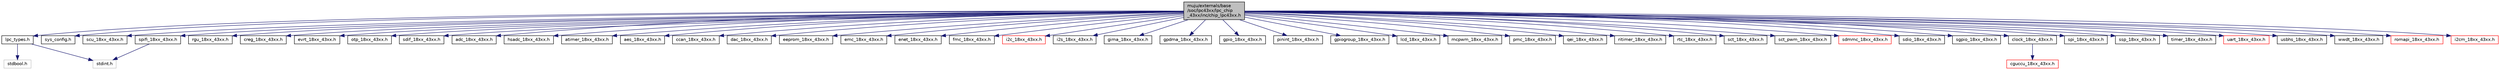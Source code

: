 digraph "muju/externals/base/soc/lpc43xx/lpc_chip_43xx/inc/chip_lpc43xx.h"
{
  edge [fontname="Helvetica",fontsize="10",labelfontname="Helvetica",labelfontsize="10"];
  node [fontname="Helvetica",fontsize="10",shape=record];
  Node0 [label="muju/externals/base\l/soc/lpc43xx/lpc_chip\l_43xx/inc/chip_lpc43xx.h",height=0.2,width=0.4,color="black", fillcolor="grey75", style="filled", fontcolor="black"];
  Node0 -> Node1 [color="midnightblue",fontsize="10",style="solid",fontname="Helvetica"];
  Node1 [label="lpc_types.h",height=0.2,width=0.4,color="black", fillcolor="white", style="filled",URL="$lpc__types_8h.html"];
  Node1 -> Node2 [color="midnightblue",fontsize="10",style="solid",fontname="Helvetica"];
  Node2 [label="stdint.h",height=0.2,width=0.4,color="grey75", fillcolor="white", style="filled"];
  Node1 -> Node3 [color="midnightblue",fontsize="10",style="solid",fontname="Helvetica"];
  Node3 [label="stdbool.h",height=0.2,width=0.4,color="grey75", fillcolor="white", style="filled"];
  Node0 -> Node4 [color="midnightblue",fontsize="10",style="solid",fontname="Helvetica"];
  Node4 [label="sys_config.h",height=0.2,width=0.4,color="black", fillcolor="white", style="filled",URL="$sys__config_8h.html"];
  Node0 -> Node5 [color="midnightblue",fontsize="10",style="solid",fontname="Helvetica"];
  Node5 [label="scu_18xx_43xx.h",height=0.2,width=0.4,color="black", fillcolor="white", style="filled",URL="$scu__18xx__43xx_8h.html"];
  Node0 -> Node6 [color="midnightblue",fontsize="10",style="solid",fontname="Helvetica"];
  Node6 [label="clock_18xx_43xx.h",height=0.2,width=0.4,color="black", fillcolor="white", style="filled",URL="$clock__18xx__43xx_8h.html"];
  Node6 -> Node7 [color="midnightblue",fontsize="10",style="solid",fontname="Helvetica"];
  Node7 [label="cguccu_18xx_43xx.h",height=0.2,width=0.4,color="red", fillcolor="white", style="filled",URL="$cguccu__18xx__43xx_8h.html"];
  Node0 -> Node9 [color="midnightblue",fontsize="10",style="solid",fontname="Helvetica"];
  Node9 [label="rgu_18xx_43xx.h",height=0.2,width=0.4,color="black", fillcolor="white", style="filled",URL="$rgu__18xx__43xx_8h.html"];
  Node0 -> Node10 [color="midnightblue",fontsize="10",style="solid",fontname="Helvetica"];
  Node10 [label="creg_18xx_43xx.h",height=0.2,width=0.4,color="black", fillcolor="white", style="filled",URL="$creg__18xx__43xx_8h.html"];
  Node0 -> Node11 [color="midnightblue",fontsize="10",style="solid",fontname="Helvetica"];
  Node11 [label="evrt_18xx_43xx.h",height=0.2,width=0.4,color="black", fillcolor="white", style="filled",URL="$evrt__18xx__43xx_8h.html"];
  Node0 -> Node12 [color="midnightblue",fontsize="10",style="solid",fontname="Helvetica"];
  Node12 [label="otp_18xx_43xx.h",height=0.2,width=0.4,color="black", fillcolor="white", style="filled",URL="$otp__18xx__43xx_8h.html"];
  Node0 -> Node13 [color="midnightblue",fontsize="10",style="solid",fontname="Helvetica"];
  Node13 [label="sdif_18xx_43xx.h",height=0.2,width=0.4,color="black", fillcolor="white", style="filled",URL="$sdif__18xx__43xx_8h.html"];
  Node0 -> Node14 [color="midnightblue",fontsize="10",style="solid",fontname="Helvetica"];
  Node14 [label="adc_18xx_43xx.h",height=0.2,width=0.4,color="black", fillcolor="white", style="filled",URL="$adc__18xx__43xx_8h.html"];
  Node0 -> Node15 [color="midnightblue",fontsize="10",style="solid",fontname="Helvetica"];
  Node15 [label="hsadc_18xx_43xx.h",height=0.2,width=0.4,color="black", fillcolor="white", style="filled",URL="$hsadc__18xx__43xx_8h.html"];
  Node0 -> Node16 [color="midnightblue",fontsize="10",style="solid",fontname="Helvetica"];
  Node16 [label="atimer_18xx_43xx.h",height=0.2,width=0.4,color="black", fillcolor="white", style="filled",URL="$atimer__18xx__43xx_8h.html"];
  Node0 -> Node17 [color="midnightblue",fontsize="10",style="solid",fontname="Helvetica"];
  Node17 [label="aes_18xx_43xx.h",height=0.2,width=0.4,color="black", fillcolor="white", style="filled",URL="$aes__18xx__43xx_8h.html"];
  Node0 -> Node18 [color="midnightblue",fontsize="10",style="solid",fontname="Helvetica"];
  Node18 [label="ccan_18xx_43xx.h",height=0.2,width=0.4,color="black", fillcolor="white", style="filled",URL="$ccan__18xx__43xx_8h.html"];
  Node0 -> Node19 [color="midnightblue",fontsize="10",style="solid",fontname="Helvetica"];
  Node19 [label="dac_18xx_43xx.h",height=0.2,width=0.4,color="black", fillcolor="white", style="filled",URL="$dac__18xx__43xx_8h.html"];
  Node0 -> Node20 [color="midnightblue",fontsize="10",style="solid",fontname="Helvetica"];
  Node20 [label="eeprom_18xx_43xx.h",height=0.2,width=0.4,color="black", fillcolor="white", style="filled",URL="$eeprom__18xx__43xx_8h.html"];
  Node0 -> Node21 [color="midnightblue",fontsize="10",style="solid",fontname="Helvetica"];
  Node21 [label="emc_18xx_43xx.h",height=0.2,width=0.4,color="black", fillcolor="white", style="filled",URL="$emc__18xx__43xx_8h.html"];
  Node0 -> Node22 [color="midnightblue",fontsize="10",style="solid",fontname="Helvetica"];
  Node22 [label="enet_18xx_43xx.h",height=0.2,width=0.4,color="black", fillcolor="white", style="filled",URL="$enet__18xx__43xx_8h.html"];
  Node0 -> Node23 [color="midnightblue",fontsize="10",style="solid",fontname="Helvetica"];
  Node23 [label="fmc_18xx_43xx.h",height=0.2,width=0.4,color="black", fillcolor="white", style="filled",URL="$fmc__18xx__43xx_8h.html"];
  Node0 -> Node24 [color="midnightblue",fontsize="10",style="solid",fontname="Helvetica"];
  Node24 [label="i2c_18xx_43xx.h",height=0.2,width=0.4,color="red", fillcolor="white", style="filled",URL="$i2c__18xx__43xx_8h.html"];
  Node0 -> Node26 [color="midnightblue",fontsize="10",style="solid",fontname="Helvetica"];
  Node26 [label="i2s_18xx_43xx.h",height=0.2,width=0.4,color="black", fillcolor="white", style="filled",URL="$i2s__18xx__43xx_8h.html"];
  Node0 -> Node27 [color="midnightblue",fontsize="10",style="solid",fontname="Helvetica"];
  Node27 [label="gima_18xx_43xx.h",height=0.2,width=0.4,color="black", fillcolor="white", style="filled",URL="$gima__18xx__43xx_8h.html"];
  Node0 -> Node28 [color="midnightblue",fontsize="10",style="solid",fontname="Helvetica"];
  Node28 [label="gpdma_18xx_43xx.h",height=0.2,width=0.4,color="black", fillcolor="white", style="filled",URL="$gpdma__18xx__43xx_8h.html"];
  Node0 -> Node29 [color="midnightblue",fontsize="10",style="solid",fontname="Helvetica"];
  Node29 [label="gpio_18xx_43xx.h",height=0.2,width=0.4,color="black", fillcolor="white", style="filled",URL="$gpio__18xx__43xx_8h.html"];
  Node0 -> Node30 [color="midnightblue",fontsize="10",style="solid",fontname="Helvetica"];
  Node30 [label="pinint_18xx_43xx.h",height=0.2,width=0.4,color="black", fillcolor="white", style="filled",URL="$pinint__18xx__43xx_8h.html"];
  Node0 -> Node31 [color="midnightblue",fontsize="10",style="solid",fontname="Helvetica"];
  Node31 [label="gpiogroup_18xx_43xx.h",height=0.2,width=0.4,color="black", fillcolor="white", style="filled",URL="$gpiogroup__18xx__43xx_8h.html"];
  Node0 -> Node32 [color="midnightblue",fontsize="10",style="solid",fontname="Helvetica"];
  Node32 [label="lcd_18xx_43xx.h",height=0.2,width=0.4,color="black", fillcolor="white", style="filled",URL="$lcd__18xx__43xx_8h.html"];
  Node0 -> Node33 [color="midnightblue",fontsize="10",style="solid",fontname="Helvetica"];
  Node33 [label="mcpwm_18xx_43xx.h",height=0.2,width=0.4,color="black", fillcolor="white", style="filled",URL="$mcpwm__18xx__43xx_8h.html"];
  Node0 -> Node34 [color="midnightblue",fontsize="10",style="solid",fontname="Helvetica"];
  Node34 [label="pmc_18xx_43xx.h",height=0.2,width=0.4,color="black", fillcolor="white", style="filled",URL="$pmc__18xx__43xx_8h.html"];
  Node0 -> Node35 [color="midnightblue",fontsize="10",style="solid",fontname="Helvetica"];
  Node35 [label="qei_18xx_43xx.h",height=0.2,width=0.4,color="black", fillcolor="white", style="filled",URL="$qei__18xx__43xx_8h.html"];
  Node0 -> Node36 [color="midnightblue",fontsize="10",style="solid",fontname="Helvetica"];
  Node36 [label="ritimer_18xx_43xx.h",height=0.2,width=0.4,color="black", fillcolor="white", style="filled",URL="$ritimer__18xx__43xx_8h.html"];
  Node0 -> Node37 [color="midnightblue",fontsize="10",style="solid",fontname="Helvetica"];
  Node37 [label="rtc_18xx_43xx.h",height=0.2,width=0.4,color="black", fillcolor="white", style="filled",URL="$rtc__18xx__43xx_8h.html"];
  Node0 -> Node38 [color="midnightblue",fontsize="10",style="solid",fontname="Helvetica"];
  Node38 [label="sct_18xx_43xx.h",height=0.2,width=0.4,color="black", fillcolor="white", style="filled",URL="$sct__18xx__43xx_8h.html"];
  Node0 -> Node39 [color="midnightblue",fontsize="10",style="solid",fontname="Helvetica"];
  Node39 [label="sct_pwm_18xx_43xx.h",height=0.2,width=0.4,color="black", fillcolor="white", style="filled",URL="$sct__pwm__18xx__43xx_8h.html"];
  Node0 -> Node40 [color="midnightblue",fontsize="10",style="solid",fontname="Helvetica"];
  Node40 [label="sdmmc_18xx_43xx.h",height=0.2,width=0.4,color="red", fillcolor="white", style="filled",URL="$sdmmc__18xx__43xx_8h.html"];
  Node0 -> Node42 [color="midnightblue",fontsize="10",style="solid",fontname="Helvetica"];
  Node42 [label="sdio_18xx_43xx.h",height=0.2,width=0.4,color="black", fillcolor="white", style="filled",URL="$sdio__18xx__43xx_8h.html"];
  Node0 -> Node43 [color="midnightblue",fontsize="10",style="solid",fontname="Helvetica"];
  Node43 [label="sgpio_18xx_43xx.h",height=0.2,width=0.4,color="black", fillcolor="white", style="filled",URL="$sgpio__18xx__43xx_8h.html"];
  Node0 -> Node44 [color="midnightblue",fontsize="10",style="solid",fontname="Helvetica"];
  Node44 [label="spifi_18xx_43xx.h",height=0.2,width=0.4,color="black", fillcolor="white", style="filled",URL="$spifi__18xx__43xx_8h.html"];
  Node44 -> Node2 [color="midnightblue",fontsize="10",style="solid",fontname="Helvetica"];
  Node0 -> Node45 [color="midnightblue",fontsize="10",style="solid",fontname="Helvetica"];
  Node45 [label="spi_18xx_43xx.h",height=0.2,width=0.4,color="black", fillcolor="white", style="filled",URL="$spi__18xx__43xx_8h.html"];
  Node0 -> Node46 [color="midnightblue",fontsize="10",style="solid",fontname="Helvetica"];
  Node46 [label="ssp_18xx_43xx.h",height=0.2,width=0.4,color="black", fillcolor="white", style="filled",URL="$ssp__18xx__43xx_8h.html"];
  Node0 -> Node47 [color="midnightblue",fontsize="10",style="solid",fontname="Helvetica"];
  Node47 [label="timer_18xx_43xx.h",height=0.2,width=0.4,color="black", fillcolor="white", style="filled",URL="$timer__18xx__43xx_8h.html"];
  Node0 -> Node48 [color="midnightblue",fontsize="10",style="solid",fontname="Helvetica"];
  Node48 [label="uart_18xx_43xx.h",height=0.2,width=0.4,color="red", fillcolor="white", style="filled",URL="$uart__18xx__43xx_8h.html"];
  Node0 -> Node50 [color="midnightblue",fontsize="10",style="solid",fontname="Helvetica"];
  Node50 [label="usbhs_18xx_43xx.h",height=0.2,width=0.4,color="black", fillcolor="white", style="filled",URL="$usbhs__18xx__43xx_8h.html"];
  Node0 -> Node51 [color="midnightblue",fontsize="10",style="solid",fontname="Helvetica"];
  Node51 [label="wwdt_18xx_43xx.h",height=0.2,width=0.4,color="black", fillcolor="white", style="filled",URL="$wwdt__18xx__43xx_8h.html"];
  Node0 -> Node52 [color="midnightblue",fontsize="10",style="solid",fontname="Helvetica"];
  Node52 [label="romapi_18xx_43xx.h",height=0.2,width=0.4,color="red", fillcolor="white", style="filled",URL="$romapi__18xx__43xx_8h.html"];
  Node0 -> Node55 [color="midnightblue",fontsize="10",style="solid",fontname="Helvetica"];
  Node55 [label="i2cm_18xx_43xx.h",height=0.2,width=0.4,color="red", fillcolor="white", style="filled",URL="$i2cm__18xx__43xx_8h.html"];
}
